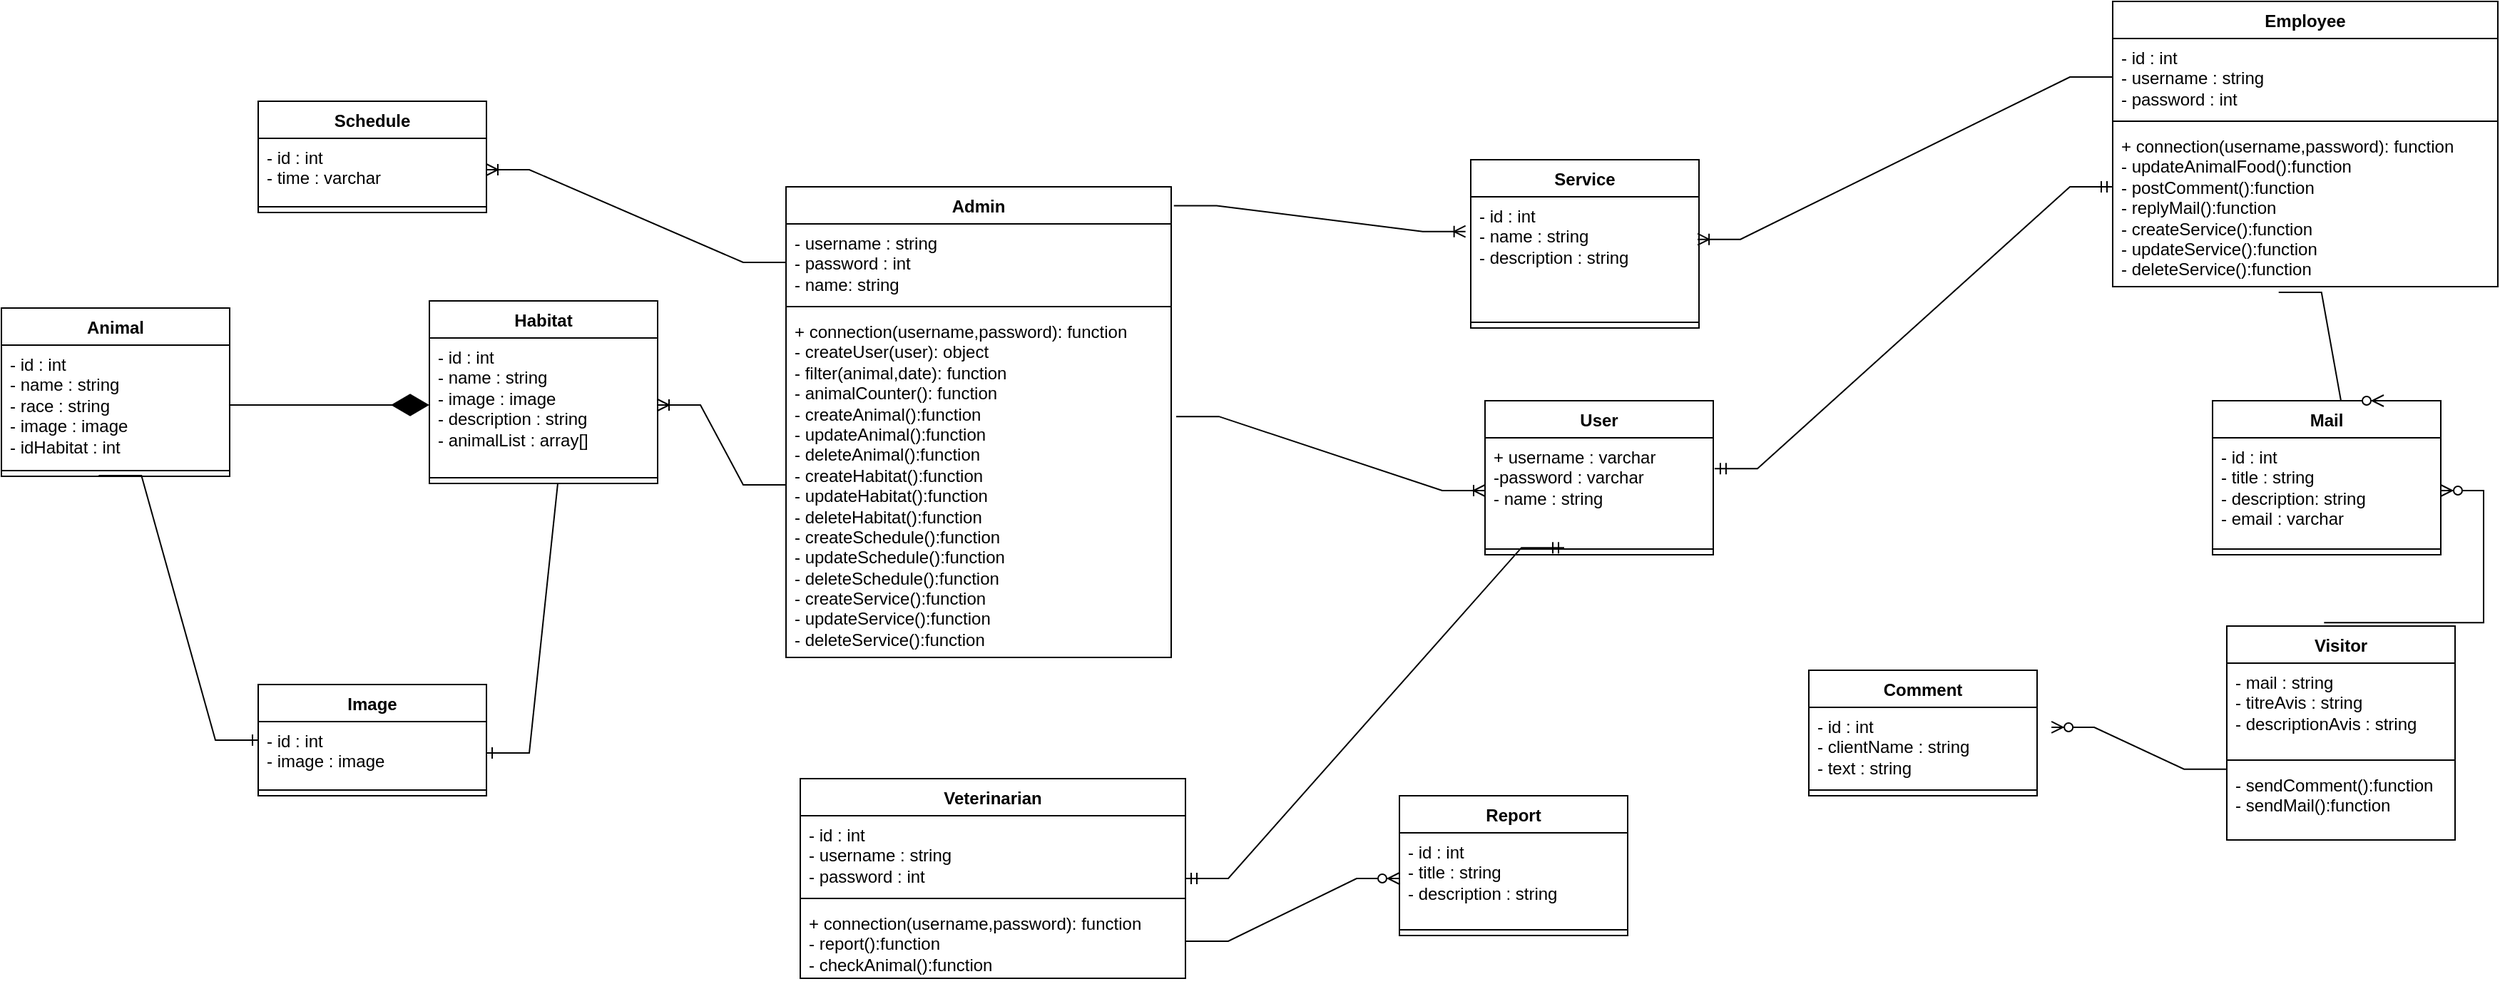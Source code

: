 <mxfile version="23.1.5" type="device">
  <diagram name="Page-1" id="eB22ArLjq647rImJ-dLk">
    <mxGraphModel dx="2265" dy="616" grid="1" gridSize="10" guides="1" tooltips="1" connect="1" arrows="1" fold="1" page="1" pageScale="1" pageWidth="827" pageHeight="1169" math="0" shadow="0">
      <root>
        <mxCell id="0" />
        <mxCell id="1" parent="0" />
        <mxCell id="ly84IFFzyNYK9IbjNwR7-1" value="Admin" style="swimlane;fontStyle=1;align=center;verticalAlign=top;childLayout=stackLayout;horizontal=1;startSize=26;horizontalStack=0;resizeParent=1;resizeParentMax=0;resizeLast=0;collapsible=1;marginBottom=0;whiteSpace=wrap;html=1;" parent="1" vertex="1">
          <mxGeometry x="-50" y="170" width="270" height="330" as="geometry" />
        </mxCell>
        <mxCell id="ly84IFFzyNYK9IbjNwR7-2" value="- username : string&lt;br&gt;- password : int&lt;br&gt;- name: string" style="text;strokeColor=none;fillColor=none;align=left;verticalAlign=top;spacingLeft=4;spacingRight=4;overflow=hidden;rotatable=0;points=[[0,0.5],[1,0.5]];portConstraint=eastwest;whiteSpace=wrap;html=1;" parent="ly84IFFzyNYK9IbjNwR7-1" vertex="1">
          <mxGeometry y="26" width="270" height="54" as="geometry" />
        </mxCell>
        <mxCell id="ly84IFFzyNYK9IbjNwR7-3" value="" style="line;strokeWidth=1;fillColor=none;align=left;verticalAlign=middle;spacingTop=-1;spacingLeft=3;spacingRight=3;rotatable=0;labelPosition=right;points=[];portConstraint=eastwest;strokeColor=inherit;" parent="ly84IFFzyNYK9IbjNwR7-1" vertex="1">
          <mxGeometry y="80" width="270" height="8" as="geometry" />
        </mxCell>
        <mxCell id="ly84IFFzyNYK9IbjNwR7-4" value="+ connection(username,password): function&lt;br&gt;- createUser(user): object&lt;br&gt;- filter(animal,date): function&lt;br&gt;- animalCounter(): function&lt;br&gt;- createAnimal():function&lt;br&gt;- updateAnimal():function&lt;br&gt;- deleteAnimal():function&lt;br&gt;- createHabitat():function&lt;br style=&quot;border-color: var(--border-color);&quot;&gt;- updateHabitat():function&lt;br style=&quot;border-color: var(--border-color);&quot;&gt;- deleteHabitat():function&lt;br&gt;- createSchedule():function&lt;br style=&quot;border-color: var(--border-color);&quot;&gt;- updateSchedule():function&lt;br style=&quot;border-color: var(--border-color);&quot;&gt;- deleteSchedule():function&lt;br&gt;- createService():function&lt;br style=&quot;border-color: var(--border-color);&quot;&gt;- updateService():function&lt;br style=&quot;border-color: var(--border-color);&quot;&gt;- deleteService():function&lt;br style=&quot;border-color: var(--border-color);&quot;&gt;&lt;br&gt;&lt;div&gt;&lt;br&gt;&lt;/div&gt;" style="text;strokeColor=none;fillColor=none;align=left;verticalAlign=top;spacingLeft=4;spacingRight=4;overflow=hidden;rotatable=0;points=[[0,0.5],[1,0.5]];portConstraint=eastwest;whiteSpace=wrap;html=1;" parent="ly84IFFzyNYK9IbjNwR7-1" vertex="1">
          <mxGeometry y="88" width="270" height="242" as="geometry" />
        </mxCell>
        <mxCell id="ly84IFFzyNYK9IbjNwR7-5" value="Visitor" style="swimlane;fontStyle=1;align=center;verticalAlign=top;childLayout=stackLayout;horizontal=1;startSize=26;horizontalStack=0;resizeParent=1;resizeParentMax=0;resizeLast=0;collapsible=1;marginBottom=0;whiteSpace=wrap;html=1;" parent="1" vertex="1">
          <mxGeometry x="960" y="478" width="160" height="150" as="geometry" />
        </mxCell>
        <mxCell id="ly84IFFzyNYK9IbjNwR7-6" value="- mail : string&lt;div&gt;- titreAvis : string&lt;/div&gt;&lt;div&gt;- descriptionAvis : string&lt;/div&gt;" style="text;strokeColor=none;fillColor=none;align=left;verticalAlign=top;spacingLeft=4;spacingRight=4;overflow=hidden;rotatable=0;points=[[0,0.5],[1,0.5]];portConstraint=eastwest;whiteSpace=wrap;html=1;" parent="ly84IFFzyNYK9IbjNwR7-5" vertex="1">
          <mxGeometry y="26" width="160" height="64" as="geometry" />
        </mxCell>
        <mxCell id="ly84IFFzyNYK9IbjNwR7-7" value="" style="line;strokeWidth=1;fillColor=none;align=left;verticalAlign=middle;spacingTop=-1;spacingLeft=3;spacingRight=3;rotatable=0;labelPosition=right;points=[];portConstraint=eastwest;strokeColor=inherit;" parent="ly84IFFzyNYK9IbjNwR7-5" vertex="1">
          <mxGeometry y="90" width="160" height="8" as="geometry" />
        </mxCell>
        <mxCell id="ly84IFFzyNYK9IbjNwR7-8" value="- sendComment():function&lt;br&gt;- sendMail():function" style="text;strokeColor=none;fillColor=none;align=left;verticalAlign=top;spacingLeft=4;spacingRight=4;overflow=hidden;rotatable=0;points=[[0,0.5],[1,0.5]];portConstraint=eastwest;whiteSpace=wrap;html=1;" parent="ly84IFFzyNYK9IbjNwR7-5" vertex="1">
          <mxGeometry y="98" width="160" height="52" as="geometry" />
        </mxCell>
        <mxCell id="ly84IFFzyNYK9IbjNwR7-9" value="Veterinarian&lt;div&gt;&lt;br&gt;&lt;/div&gt;" style="swimlane;fontStyle=1;align=center;verticalAlign=top;childLayout=stackLayout;horizontal=1;startSize=26;horizontalStack=0;resizeParent=1;resizeParentMax=0;resizeLast=0;collapsible=1;marginBottom=0;whiteSpace=wrap;html=1;" parent="1" vertex="1">
          <mxGeometry x="-40" y="585" width="270" height="140" as="geometry" />
        </mxCell>
        <mxCell id="ly84IFFzyNYK9IbjNwR7-10" value="- id : int&lt;br&gt;- username : string&lt;br&gt;- password : int" style="text;strokeColor=none;fillColor=none;align=left;verticalAlign=top;spacingLeft=4;spacingRight=4;overflow=hidden;rotatable=0;points=[[0,0.5],[1,0.5]];portConstraint=eastwest;whiteSpace=wrap;html=1;" parent="ly84IFFzyNYK9IbjNwR7-9" vertex="1">
          <mxGeometry y="26" width="270" height="54" as="geometry" />
        </mxCell>
        <mxCell id="ly84IFFzyNYK9IbjNwR7-11" value="" style="line;strokeWidth=1;fillColor=none;align=left;verticalAlign=middle;spacingTop=-1;spacingLeft=3;spacingRight=3;rotatable=0;labelPosition=right;points=[];portConstraint=eastwest;strokeColor=inherit;" parent="ly84IFFzyNYK9IbjNwR7-9" vertex="1">
          <mxGeometry y="80" width="270" height="8" as="geometry" />
        </mxCell>
        <mxCell id="ly84IFFzyNYK9IbjNwR7-12" value="+ connection(username,password): function&lt;div&gt;- report():function&lt;/div&gt;&lt;div&gt;- checkAnimal():function&lt;/div&gt;" style="text;strokeColor=none;fillColor=none;align=left;verticalAlign=top;spacingLeft=4;spacingRight=4;overflow=hidden;rotatable=0;points=[[0,0.5],[1,0.5]];portConstraint=eastwest;whiteSpace=wrap;html=1;" parent="ly84IFFzyNYK9IbjNwR7-9" vertex="1">
          <mxGeometry y="88" width="270" height="52" as="geometry" />
        </mxCell>
        <mxCell id="ly84IFFzyNYK9IbjNwR7-13" value="Animal" style="swimlane;fontStyle=1;align=center;verticalAlign=top;childLayout=stackLayout;horizontal=1;startSize=26;horizontalStack=0;resizeParent=1;resizeParentMax=0;resizeLast=0;collapsible=1;marginBottom=0;whiteSpace=wrap;html=1;" parent="1" vertex="1">
          <mxGeometry x="-600" y="255" width="160" height="118" as="geometry" />
        </mxCell>
        <mxCell id="ly84IFFzyNYK9IbjNwR7-14" value="- id : int&lt;div&gt;- name : string&lt;/div&gt;&lt;div&gt;- race : string&lt;/div&gt;&lt;div&gt;- image : image&lt;/div&gt;&lt;div&gt;- idHabitat : int&lt;/div&gt;" style="text;strokeColor=none;fillColor=none;align=left;verticalAlign=top;spacingLeft=4;spacingRight=4;overflow=hidden;rotatable=0;points=[[0,0.5],[1,0.5]];portConstraint=eastwest;whiteSpace=wrap;html=1;" parent="ly84IFFzyNYK9IbjNwR7-13" vertex="1">
          <mxGeometry y="26" width="160" height="84" as="geometry" />
        </mxCell>
        <mxCell id="ly84IFFzyNYK9IbjNwR7-15" value="" style="line;strokeWidth=1;fillColor=none;align=left;verticalAlign=middle;spacingTop=-1;spacingLeft=3;spacingRight=3;rotatable=0;labelPosition=right;points=[];portConstraint=eastwest;strokeColor=inherit;" parent="ly84IFFzyNYK9IbjNwR7-13" vertex="1">
          <mxGeometry y="110" width="160" height="8" as="geometry" />
        </mxCell>
        <mxCell id="ly84IFFzyNYK9IbjNwR7-17" value="Habitat" style="swimlane;fontStyle=1;align=center;verticalAlign=top;childLayout=stackLayout;horizontal=1;startSize=26;horizontalStack=0;resizeParent=1;resizeParentMax=0;resizeLast=0;collapsible=1;marginBottom=0;whiteSpace=wrap;html=1;" parent="1" vertex="1">
          <mxGeometry x="-300" y="250" width="160" height="128" as="geometry" />
        </mxCell>
        <mxCell id="ly84IFFzyNYK9IbjNwR7-18" value="- id : int&lt;div&gt;- name : string&lt;/div&gt;&lt;div&gt;- image : image&lt;/div&gt;&lt;div&gt;- description : string&lt;/div&gt;&lt;div&gt;- animalList : array[]&lt;/div&gt;" style="text;strokeColor=none;fillColor=none;align=left;verticalAlign=top;spacingLeft=4;spacingRight=4;overflow=hidden;rotatable=0;points=[[0,0.5],[1,0.5]];portConstraint=eastwest;whiteSpace=wrap;html=1;" parent="ly84IFFzyNYK9IbjNwR7-17" vertex="1">
          <mxGeometry y="26" width="160" height="94" as="geometry" />
        </mxCell>
        <mxCell id="ly84IFFzyNYK9IbjNwR7-19" value="" style="line;strokeWidth=1;fillColor=none;align=left;verticalAlign=middle;spacingTop=-1;spacingLeft=3;spacingRight=3;rotatable=0;labelPosition=right;points=[];portConstraint=eastwest;strokeColor=inherit;" parent="ly84IFFzyNYK9IbjNwR7-17" vertex="1">
          <mxGeometry y="120" width="160" height="8" as="geometry" />
        </mxCell>
        <mxCell id="ly84IFFzyNYK9IbjNwR7-21" value="Employee" style="swimlane;fontStyle=1;align=center;verticalAlign=top;childLayout=stackLayout;horizontal=1;startSize=26;horizontalStack=0;resizeParent=1;resizeParentMax=0;resizeLast=0;collapsible=1;marginBottom=0;whiteSpace=wrap;html=1;" parent="1" vertex="1">
          <mxGeometry x="880" y="40" width="270" height="200" as="geometry" />
        </mxCell>
        <mxCell id="ly84IFFzyNYK9IbjNwR7-22" value="- id : int&lt;br&gt;- username : string&lt;br&gt;- password : int&lt;div&gt;&lt;br/&gt;&lt;/div&gt;" style="text;strokeColor=none;fillColor=none;align=left;verticalAlign=top;spacingLeft=4;spacingRight=4;overflow=hidden;rotatable=0;points=[[0,0.5],[1,0.5]];portConstraint=eastwest;whiteSpace=wrap;html=1;" parent="ly84IFFzyNYK9IbjNwR7-21" vertex="1">
          <mxGeometry y="26" width="270" height="54" as="geometry" />
        </mxCell>
        <mxCell id="ly84IFFzyNYK9IbjNwR7-23" value="" style="line;strokeWidth=1;fillColor=none;align=left;verticalAlign=middle;spacingTop=-1;spacingLeft=3;spacingRight=3;rotatable=0;labelPosition=right;points=[];portConstraint=eastwest;strokeColor=inherit;" parent="ly84IFFzyNYK9IbjNwR7-21" vertex="1">
          <mxGeometry y="80" width="270" height="8" as="geometry" />
        </mxCell>
        <mxCell id="ly84IFFzyNYK9IbjNwR7-24" value="+ connection(username,password): function&lt;div&gt;- updateAnimalFood():function&lt;/div&gt;&lt;div&gt;- postComment():function&lt;/div&gt;&lt;div&gt;- replyMail():function&lt;/div&gt;&lt;div&gt;- createService():function&lt;br style=&quot;border-color: var(--border-color);&quot;&gt;- updateService():function&lt;br style=&quot;border-color: var(--border-color);&quot;&gt;- deleteService():function&lt;br&gt;&lt;/div&gt;" style="text;strokeColor=none;fillColor=none;align=left;verticalAlign=top;spacingLeft=4;spacingRight=4;overflow=hidden;rotatable=0;points=[[0,0.5],[1,0.5]];portConstraint=eastwest;whiteSpace=wrap;html=1;" parent="ly84IFFzyNYK9IbjNwR7-21" vertex="1">
          <mxGeometry y="88" width="270" height="112" as="geometry" />
        </mxCell>
        <mxCell id="IFlOmPg6EIL6a05Mhjfu-1" value="Comment" style="swimlane;fontStyle=1;align=center;verticalAlign=top;childLayout=stackLayout;horizontal=1;startSize=26;horizontalStack=0;resizeParent=1;resizeParentMax=0;resizeLast=0;collapsible=1;marginBottom=0;whiteSpace=wrap;html=1;" vertex="1" parent="1">
          <mxGeometry x="667" y="509" width="160" height="88" as="geometry" />
        </mxCell>
        <mxCell id="IFlOmPg6EIL6a05Mhjfu-2" value="- id : int&lt;div&gt;- clientName : string&lt;/div&gt;&lt;div&gt;- text : string&lt;/div&gt;" style="text;strokeColor=none;fillColor=none;align=left;verticalAlign=top;spacingLeft=4;spacingRight=4;overflow=hidden;rotatable=0;points=[[0,0.5],[1,0.5]];portConstraint=eastwest;whiteSpace=wrap;html=1;" vertex="1" parent="IFlOmPg6EIL6a05Mhjfu-1">
          <mxGeometry y="26" width="160" height="54" as="geometry" />
        </mxCell>
        <mxCell id="IFlOmPg6EIL6a05Mhjfu-3" value="" style="line;strokeWidth=1;fillColor=none;align=left;verticalAlign=middle;spacingTop=-1;spacingLeft=3;spacingRight=3;rotatable=0;labelPosition=right;points=[];portConstraint=eastwest;strokeColor=inherit;" vertex="1" parent="IFlOmPg6EIL6a05Mhjfu-1">
          <mxGeometry y="80" width="160" height="8" as="geometry" />
        </mxCell>
        <mxCell id="IFlOmPg6EIL6a05Mhjfu-4" value="Mail" style="swimlane;fontStyle=1;align=center;verticalAlign=top;childLayout=stackLayout;horizontal=1;startSize=26;horizontalStack=0;resizeParent=1;resizeParentMax=0;resizeLast=0;collapsible=1;marginBottom=0;whiteSpace=wrap;html=1;" vertex="1" parent="1">
          <mxGeometry x="950" y="320" width="160" height="108" as="geometry" />
        </mxCell>
        <mxCell id="IFlOmPg6EIL6a05Mhjfu-5" value="- id : int&lt;div&gt;- title : string&lt;/div&gt;&lt;div&gt;- description: string&lt;/div&gt;&lt;div&gt;- email : varchar&lt;/div&gt;" style="text;strokeColor=none;fillColor=none;align=left;verticalAlign=top;spacingLeft=4;spacingRight=4;overflow=hidden;rotatable=0;points=[[0,0.5],[1,0.5]];portConstraint=eastwest;whiteSpace=wrap;html=1;" vertex="1" parent="IFlOmPg6EIL6a05Mhjfu-4">
          <mxGeometry y="26" width="160" height="74" as="geometry" />
        </mxCell>
        <mxCell id="IFlOmPg6EIL6a05Mhjfu-6" value="" style="line;strokeWidth=1;fillColor=none;align=left;verticalAlign=middle;spacingTop=-1;spacingLeft=3;spacingRight=3;rotatable=0;labelPosition=right;points=[];portConstraint=eastwest;strokeColor=inherit;" vertex="1" parent="IFlOmPg6EIL6a05Mhjfu-4">
          <mxGeometry y="100" width="160" height="8" as="geometry" />
        </mxCell>
        <mxCell id="IFlOmPg6EIL6a05Mhjfu-7" value="Service" style="swimlane;fontStyle=1;align=center;verticalAlign=top;childLayout=stackLayout;horizontal=1;startSize=26;horizontalStack=0;resizeParent=1;resizeParentMax=0;resizeLast=0;collapsible=1;marginBottom=0;whiteSpace=wrap;html=1;" vertex="1" parent="1">
          <mxGeometry x="430" y="151" width="160" height="118" as="geometry" />
        </mxCell>
        <mxCell id="IFlOmPg6EIL6a05Mhjfu-8" value="- id : int&lt;div&gt;- name : string&lt;/div&gt;&lt;div&gt;- description : string&lt;/div&gt;" style="text;strokeColor=none;fillColor=none;align=left;verticalAlign=top;spacingLeft=4;spacingRight=4;overflow=hidden;rotatable=0;points=[[0,0.5],[1,0.5]];portConstraint=eastwest;whiteSpace=wrap;html=1;" vertex="1" parent="IFlOmPg6EIL6a05Mhjfu-7">
          <mxGeometry y="26" width="160" height="84" as="geometry" />
        </mxCell>
        <mxCell id="IFlOmPg6EIL6a05Mhjfu-9" value="" style="line;strokeWidth=1;fillColor=none;align=left;verticalAlign=middle;spacingTop=-1;spacingLeft=3;spacingRight=3;rotatable=0;labelPosition=right;points=[];portConstraint=eastwest;strokeColor=inherit;" vertex="1" parent="IFlOmPg6EIL6a05Mhjfu-7">
          <mxGeometry y="110" width="160" height="8" as="geometry" />
        </mxCell>
        <mxCell id="IFlOmPg6EIL6a05Mhjfu-10" value="Schedule" style="swimlane;fontStyle=1;align=center;verticalAlign=top;childLayout=stackLayout;horizontal=1;startSize=26;horizontalStack=0;resizeParent=1;resizeParentMax=0;resizeLast=0;collapsible=1;marginBottom=0;whiteSpace=wrap;html=1;" vertex="1" parent="1">
          <mxGeometry x="-420" y="110" width="160" height="78" as="geometry" />
        </mxCell>
        <mxCell id="IFlOmPg6EIL6a05Mhjfu-11" value="- id : int&lt;div&gt;- time : varchar&lt;/div&gt;" style="text;strokeColor=none;fillColor=none;align=left;verticalAlign=top;spacingLeft=4;spacingRight=4;overflow=hidden;rotatable=0;points=[[0,0.5],[1,0.5]];portConstraint=eastwest;whiteSpace=wrap;html=1;" vertex="1" parent="IFlOmPg6EIL6a05Mhjfu-10">
          <mxGeometry y="26" width="160" height="44" as="geometry" />
        </mxCell>
        <mxCell id="IFlOmPg6EIL6a05Mhjfu-12" value="" style="line;strokeWidth=1;fillColor=none;align=left;verticalAlign=middle;spacingTop=-1;spacingLeft=3;spacingRight=3;rotatable=0;labelPosition=right;points=[];portConstraint=eastwest;strokeColor=inherit;" vertex="1" parent="IFlOmPg6EIL6a05Mhjfu-10">
          <mxGeometry y="70" width="160" height="8" as="geometry" />
        </mxCell>
        <mxCell id="IFlOmPg6EIL6a05Mhjfu-13" value="Image" style="swimlane;fontStyle=1;align=center;verticalAlign=top;childLayout=stackLayout;horizontal=1;startSize=26;horizontalStack=0;resizeParent=1;resizeParentMax=0;resizeLast=0;collapsible=1;marginBottom=0;whiteSpace=wrap;html=1;" vertex="1" parent="1">
          <mxGeometry x="-420" y="519" width="160" height="78" as="geometry" />
        </mxCell>
        <mxCell id="IFlOmPg6EIL6a05Mhjfu-14" value="- id : int&lt;div&gt;- image : image&lt;/div&gt;" style="text;strokeColor=none;fillColor=none;align=left;verticalAlign=top;spacingLeft=4;spacingRight=4;overflow=hidden;rotatable=0;points=[[0,0.5],[1,0.5]];portConstraint=eastwest;whiteSpace=wrap;html=1;" vertex="1" parent="IFlOmPg6EIL6a05Mhjfu-13">
          <mxGeometry y="26" width="160" height="44" as="geometry" />
        </mxCell>
        <mxCell id="IFlOmPg6EIL6a05Mhjfu-15" value="" style="line;strokeWidth=1;fillColor=none;align=left;verticalAlign=middle;spacingTop=-1;spacingLeft=3;spacingRight=3;rotatable=0;labelPosition=right;points=[];portConstraint=eastwest;strokeColor=inherit;" vertex="1" parent="IFlOmPg6EIL6a05Mhjfu-13">
          <mxGeometry y="70" width="160" height="8" as="geometry" />
        </mxCell>
        <mxCell id="IFlOmPg6EIL6a05Mhjfu-19" value="Report" style="swimlane;fontStyle=1;align=center;verticalAlign=top;childLayout=stackLayout;horizontal=1;startSize=26;horizontalStack=0;resizeParent=1;resizeParentMax=0;resizeLast=0;collapsible=1;marginBottom=0;whiteSpace=wrap;html=1;" vertex="1" parent="1">
          <mxGeometry x="380" y="597" width="160" height="98" as="geometry" />
        </mxCell>
        <mxCell id="IFlOmPg6EIL6a05Mhjfu-20" value="- id : int&lt;div&gt;- title : string&lt;/div&gt;&lt;div&gt;- description : string&lt;/div&gt;" style="text;strokeColor=none;fillColor=none;align=left;verticalAlign=top;spacingLeft=4;spacingRight=4;overflow=hidden;rotatable=0;points=[[0,0.5],[1,0.5]];portConstraint=eastwest;whiteSpace=wrap;html=1;" vertex="1" parent="IFlOmPg6EIL6a05Mhjfu-19">
          <mxGeometry y="26" width="160" height="64" as="geometry" />
        </mxCell>
        <mxCell id="IFlOmPg6EIL6a05Mhjfu-21" value="" style="line;strokeWidth=1;fillColor=none;align=left;verticalAlign=middle;spacingTop=-1;spacingLeft=3;spacingRight=3;rotatable=0;labelPosition=right;points=[];portConstraint=eastwest;strokeColor=inherit;" vertex="1" parent="IFlOmPg6EIL6a05Mhjfu-19">
          <mxGeometry y="90" width="160" height="8" as="geometry" />
        </mxCell>
        <mxCell id="IFlOmPg6EIL6a05Mhjfu-22" value="User" style="swimlane;fontStyle=1;align=center;verticalAlign=top;childLayout=stackLayout;horizontal=1;startSize=26;horizontalStack=0;resizeParent=1;resizeParentMax=0;resizeLast=0;collapsible=1;marginBottom=0;whiteSpace=wrap;html=1;" vertex="1" parent="1">
          <mxGeometry x="440" y="320" width="160" height="108" as="geometry" />
        </mxCell>
        <mxCell id="IFlOmPg6EIL6a05Mhjfu-23" value="+ username : varchar&lt;br&gt;-password : varchar&lt;br&gt;- name : string" style="text;strokeColor=none;fillColor=none;align=left;verticalAlign=top;spacingLeft=4;spacingRight=4;overflow=hidden;rotatable=0;points=[[0,0.5],[1,0.5]];portConstraint=eastwest;whiteSpace=wrap;html=1;" vertex="1" parent="IFlOmPg6EIL6a05Mhjfu-22">
          <mxGeometry y="26" width="160" height="74" as="geometry" />
        </mxCell>
        <mxCell id="IFlOmPg6EIL6a05Mhjfu-24" value="" style="line;strokeWidth=1;fillColor=none;align=left;verticalAlign=middle;spacingTop=-1;spacingLeft=3;spacingRight=3;rotatable=0;labelPosition=right;points=[];portConstraint=eastwest;strokeColor=inherit;" vertex="1" parent="IFlOmPg6EIL6a05Mhjfu-22">
          <mxGeometry y="100" width="160" height="8" as="geometry" />
        </mxCell>
        <mxCell id="IFlOmPg6EIL6a05Mhjfu-40" value="" style="edgeStyle=entityRelationEdgeStyle;fontSize=12;html=1;endArrow=ERoneToMany;rounded=0;exitX=1.013;exitY=0.302;exitDx=0;exitDy=0;exitPerimeter=0;" edge="1" parent="1" source="ly84IFFzyNYK9IbjNwR7-4" target="IFlOmPg6EIL6a05Mhjfu-23">
          <mxGeometry width="100" height="100" relative="1" as="geometry">
            <mxPoint x="70" y="-90" as="sourcePoint" />
            <mxPoint x="170" y="-190" as="targetPoint" />
          </mxGeometry>
        </mxCell>
        <mxCell id="IFlOmPg6EIL6a05Mhjfu-41" value="" style="edgeStyle=entityRelationEdgeStyle;fontSize=12;html=1;endArrow=ERmandOne;startArrow=ERmandOne;rounded=0;entryX=1.006;entryY=0.292;entryDx=0;entryDy=0;entryPerimeter=0;exitX=0;exitY=0.375;exitDx=0;exitDy=0;exitPerimeter=0;" edge="1" parent="1" source="ly84IFFzyNYK9IbjNwR7-24" target="IFlOmPg6EIL6a05Mhjfu-23">
          <mxGeometry width="100" height="100" relative="1" as="geometry">
            <mxPoint x="610" y="-90" as="sourcePoint" />
            <mxPoint x="710" y="-190" as="targetPoint" />
          </mxGeometry>
        </mxCell>
        <mxCell id="IFlOmPg6EIL6a05Mhjfu-42" value="" style="edgeStyle=entityRelationEdgeStyle;fontSize=12;html=1;endArrow=ERmandOne;startArrow=ERmandOne;rounded=0;entryX=0.347;entryY=0.384;entryDx=0;entryDy=0;entryPerimeter=0;" edge="1" parent="1" source="ly84IFFzyNYK9IbjNwR7-9" target="IFlOmPg6EIL6a05Mhjfu-24">
          <mxGeometry width="100" height="100" relative="1" as="geometry">
            <mxPoint x="210" as="sourcePoint" />
            <mxPoint x="310" y="-100" as="targetPoint" />
          </mxGeometry>
        </mxCell>
        <mxCell id="IFlOmPg6EIL6a05Mhjfu-43" value="" style="edgeStyle=entityRelationEdgeStyle;fontSize=12;html=1;endArrow=ERzeroToMany;endFill=1;rounded=0;entryX=1.063;entryY=0.259;entryDx=0;entryDy=0;entryPerimeter=0;exitX=0;exitY=0.045;exitDx=0;exitDy=0;exitPerimeter=0;" edge="1" parent="1" source="ly84IFFzyNYK9IbjNwR7-8" target="IFlOmPg6EIL6a05Mhjfu-2">
          <mxGeometry width="100" height="100" relative="1" as="geometry">
            <mxPoint x="740" y="630" as="sourcePoint" />
            <mxPoint x="840" y="530" as="targetPoint" />
          </mxGeometry>
        </mxCell>
        <mxCell id="IFlOmPg6EIL6a05Mhjfu-44" value="" style="edgeStyle=entityRelationEdgeStyle;fontSize=12;html=1;endArrow=ERzeroToMany;endFill=1;rounded=0;exitX=0.426;exitY=-0.016;exitDx=0;exitDy=0;exitPerimeter=0;" edge="1" parent="1" source="ly84IFFzyNYK9IbjNwR7-5" target="IFlOmPg6EIL6a05Mhjfu-5">
          <mxGeometry width="100" height="100" relative="1" as="geometry">
            <mxPoint x="920" y="380" as="sourcePoint" />
            <mxPoint x="770" y="330" as="targetPoint" />
          </mxGeometry>
        </mxCell>
        <mxCell id="IFlOmPg6EIL6a05Mhjfu-45" value="" style="edgeStyle=entityRelationEdgeStyle;fontSize=12;html=1;endArrow=ERzeroToMany;endFill=1;rounded=0;exitX=0.431;exitY=1.036;exitDx=0;exitDy=0;exitPerimeter=0;entryX=0.75;entryY=0;entryDx=0;entryDy=0;" edge="1" parent="1" source="ly84IFFzyNYK9IbjNwR7-24" target="IFlOmPg6EIL6a05Mhjfu-4">
          <mxGeometry width="100" height="100" relative="1" as="geometry">
            <mxPoint x="958" y="326" as="sourcePoint" />
            <mxPoint x="890" y="340" as="targetPoint" />
          </mxGeometry>
        </mxCell>
        <mxCell id="IFlOmPg6EIL6a05Mhjfu-46" value="" style="edgeStyle=entityRelationEdgeStyle;fontSize=12;html=1;endArrow=ERzeroToMany;endFill=1;rounded=0;exitX=1;exitY=0.5;exitDx=0;exitDy=0;entryX=0;entryY=0.5;entryDx=0;entryDy=0;" edge="1" parent="1" source="ly84IFFzyNYK9IbjNwR7-12" target="IFlOmPg6EIL6a05Mhjfu-20">
          <mxGeometry width="100" height="100" relative="1" as="geometry">
            <mxPoint x="200" y="850" as="sourcePoint" />
            <mxPoint x="300" y="680" as="targetPoint" />
          </mxGeometry>
        </mxCell>
        <mxCell id="IFlOmPg6EIL6a05Mhjfu-47" value="" style="edgeStyle=entityRelationEdgeStyle;fontSize=12;html=1;endArrow=ERone;endFill=1;rounded=0;entryX=1;entryY=0.5;entryDx=0;entryDy=0;exitX=0.75;exitY=1;exitDx=0;exitDy=0;" edge="1" parent="1" source="ly84IFFzyNYK9IbjNwR7-17" target="IFlOmPg6EIL6a05Mhjfu-14">
          <mxGeometry width="100" height="100" relative="1" as="geometry">
            <mxPoint x="260" y="310" as="sourcePoint" />
            <mxPoint x="320" y="399.5" as="targetPoint" />
            <Array as="points">
              <mxPoint x="-230" y="420" />
            </Array>
          </mxGeometry>
        </mxCell>
        <mxCell id="IFlOmPg6EIL6a05Mhjfu-48" value="" style="edgeStyle=entityRelationEdgeStyle;fontSize=12;html=1;endArrow=ERone;endFill=1;rounded=0;exitX=0.426;exitY=0.94;exitDx=0;exitDy=0;exitPerimeter=0;" edge="1" parent="1" source="ly84IFFzyNYK9IbjNwR7-15" target="IFlOmPg6EIL6a05Mhjfu-13">
          <mxGeometry width="100" height="100" relative="1" as="geometry">
            <mxPoint x="390" y="400" as="sourcePoint" />
            <mxPoint x="490" y="300" as="targetPoint" />
          </mxGeometry>
        </mxCell>
        <mxCell id="IFlOmPg6EIL6a05Mhjfu-49" value="" style="endArrow=diamondThin;endFill=1;endSize=24;html=1;rounded=0;exitX=1;exitY=0.5;exitDx=0;exitDy=0;entryX=0;entryY=0.5;entryDx=0;entryDy=0;" edge="1" parent="1" source="ly84IFFzyNYK9IbjNwR7-14" target="ly84IFFzyNYK9IbjNwR7-18">
          <mxGeometry width="160" relative="1" as="geometry">
            <mxPoint x="220" y="30" as="sourcePoint" />
            <mxPoint x="-270" y="337" as="targetPoint" />
          </mxGeometry>
        </mxCell>
        <mxCell id="IFlOmPg6EIL6a05Mhjfu-52" value="" style="edgeStyle=entityRelationEdgeStyle;fontSize=12;html=1;endArrow=ERoneToMany;rounded=0;" edge="1" parent="1" source="ly84IFFzyNYK9IbjNwR7-4" target="ly84IFFzyNYK9IbjNwR7-18">
          <mxGeometry width="100" height="100" relative="1" as="geometry">
            <mxPoint x="110" y="310" as="sourcePoint" />
            <mxPoint x="200" y="210" as="targetPoint" />
          </mxGeometry>
        </mxCell>
        <mxCell id="IFlOmPg6EIL6a05Mhjfu-53" value="" style="edgeStyle=entityRelationEdgeStyle;fontSize=12;html=1;endArrow=ERoneToMany;rounded=0;entryX=-0.023;entryY=0.29;entryDx=0;entryDy=0;entryPerimeter=0;exitX=1.007;exitY=0.04;exitDx=0;exitDy=0;exitPerimeter=0;" edge="1" parent="1" source="ly84IFFzyNYK9IbjNwR7-1" target="IFlOmPg6EIL6a05Mhjfu-8">
          <mxGeometry width="100" height="100" relative="1" as="geometry">
            <mxPoint x="220" y="-10" as="sourcePoint" />
            <mxPoint x="320" y="-110" as="targetPoint" />
          </mxGeometry>
        </mxCell>
        <mxCell id="IFlOmPg6EIL6a05Mhjfu-54" value="" style="edgeStyle=entityRelationEdgeStyle;fontSize=12;html=1;endArrow=ERoneToMany;rounded=0;" edge="1" parent="1" source="ly84IFFzyNYK9IbjNwR7-2" target="IFlOmPg6EIL6a05Mhjfu-11">
          <mxGeometry width="100" height="100" relative="1" as="geometry">
            <mxPoint x="110" y="160" as="sourcePoint" />
            <mxPoint x="210" y="60" as="targetPoint" />
          </mxGeometry>
        </mxCell>
        <mxCell id="IFlOmPg6EIL6a05Mhjfu-55" value="" style="edgeStyle=entityRelationEdgeStyle;fontSize=12;html=1;endArrow=ERoneToMany;rounded=0;exitX=0;exitY=0.5;exitDx=0;exitDy=0;entryX=0.994;entryY=0.355;entryDx=0;entryDy=0;entryPerimeter=0;" edge="1" parent="1" source="ly84IFFzyNYK9IbjNwR7-22" target="IFlOmPg6EIL6a05Mhjfu-8">
          <mxGeometry width="100" height="100" relative="1" as="geometry">
            <mxPoint x="680" y="90" as="sourcePoint" />
            <mxPoint x="780" y="-10" as="targetPoint" />
          </mxGeometry>
        </mxCell>
      </root>
    </mxGraphModel>
  </diagram>
</mxfile>

